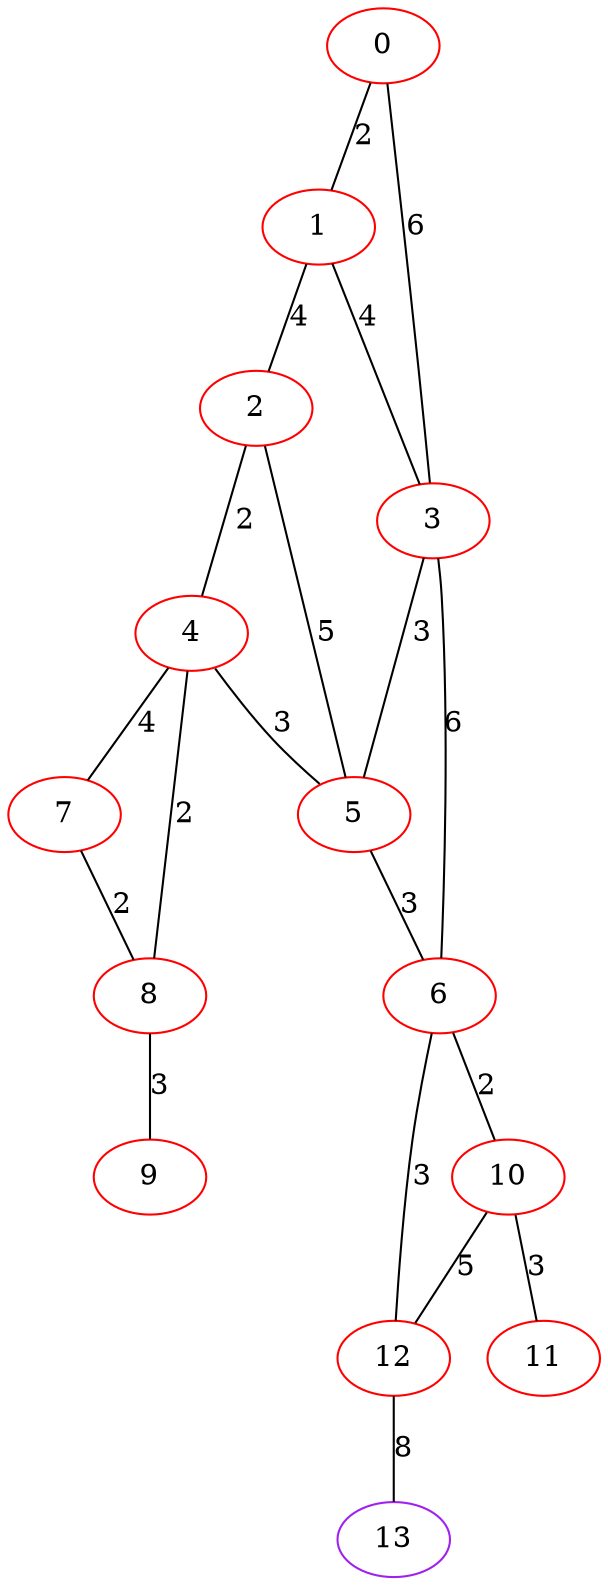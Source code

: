 graph "" {
0 [color=red, weight=1];
1 [color=red, weight=1];
2 [color=red, weight=1];
3 [color=red, weight=1];
4 [color=red, weight=1];
5 [color=red, weight=1];
6 [color=red, weight=1];
7 [color=red, weight=1];
8 [color=red, weight=1];
9 [color=red, weight=1];
10 [color=red, weight=1];
11 [color=red, weight=1];
12 [color=red, weight=1];
13 [color=purple, weight=4];
0 -- 1  [key=0, label=2];
0 -- 3  [key=0, label=6];
1 -- 2  [key=0, label=4];
1 -- 3  [key=0, label=4];
2 -- 4  [key=0, label=2];
2 -- 5  [key=0, label=5];
3 -- 5  [key=0, label=3];
3 -- 6  [key=0, label=6];
4 -- 8  [key=0, label=2];
4 -- 5  [key=0, label=3];
4 -- 7  [key=0, label=4];
5 -- 6  [key=0, label=3];
6 -- 10  [key=0, label=2];
6 -- 12  [key=0, label=3];
7 -- 8  [key=0, label=2];
8 -- 9  [key=0, label=3];
10 -- 11  [key=0, label=3];
10 -- 12  [key=0, label=5];
12 -- 13  [key=0, label=8];
}
